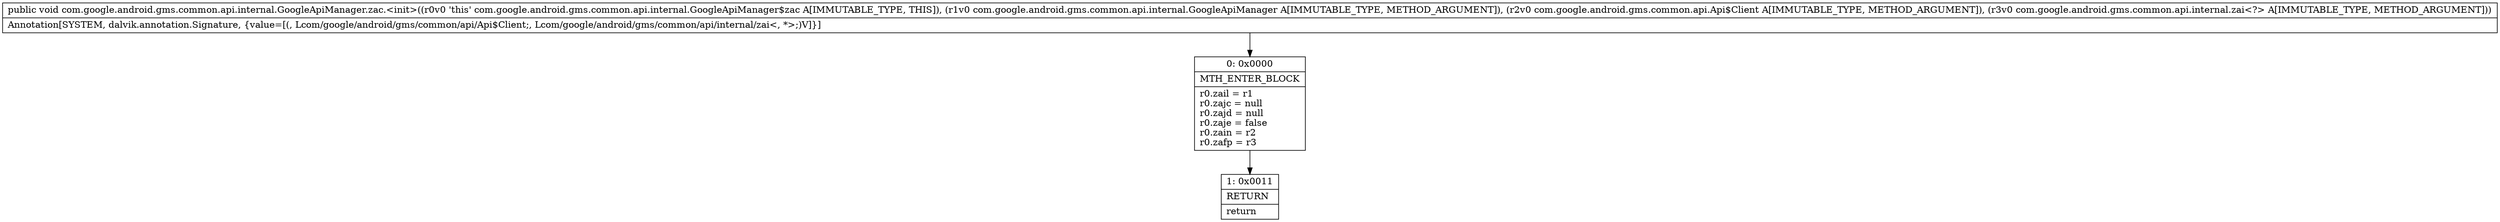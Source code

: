 digraph "CFG forcom.google.android.gms.common.api.internal.GoogleApiManager.zac.\<init\>(Lcom\/google\/android\/gms\/common\/api\/internal\/GoogleApiManager;Lcom\/google\/android\/gms\/common\/api\/Api$Client;Lcom\/google\/android\/gms\/common\/api\/internal\/zai;)V" {
Node_0 [shape=record,label="{0\:\ 0x0000|MTH_ENTER_BLOCK\l|r0.zail = r1\lr0.zajc = null\lr0.zajd = null\lr0.zaje = false\lr0.zain = r2\lr0.zafp = r3\l}"];
Node_1 [shape=record,label="{1\:\ 0x0011|RETURN\l|return\l}"];
MethodNode[shape=record,label="{public void com.google.android.gms.common.api.internal.GoogleApiManager.zac.\<init\>((r0v0 'this' com.google.android.gms.common.api.internal.GoogleApiManager$zac A[IMMUTABLE_TYPE, THIS]), (r1v0 com.google.android.gms.common.api.internal.GoogleApiManager A[IMMUTABLE_TYPE, METHOD_ARGUMENT]), (r2v0 com.google.android.gms.common.api.Api$Client A[IMMUTABLE_TYPE, METHOD_ARGUMENT]), (r3v0 com.google.android.gms.common.api.internal.zai\<?\> A[IMMUTABLE_TYPE, METHOD_ARGUMENT]))  | Annotation[SYSTEM, dalvik.annotation.Signature, \{value=[(, Lcom\/google\/android\/gms\/common\/api\/Api$Client;, Lcom\/google\/android\/gms\/common\/api\/internal\/zai\<, *\>;)V]\}]\l}"];
MethodNode -> Node_0;
Node_0 -> Node_1;
}

